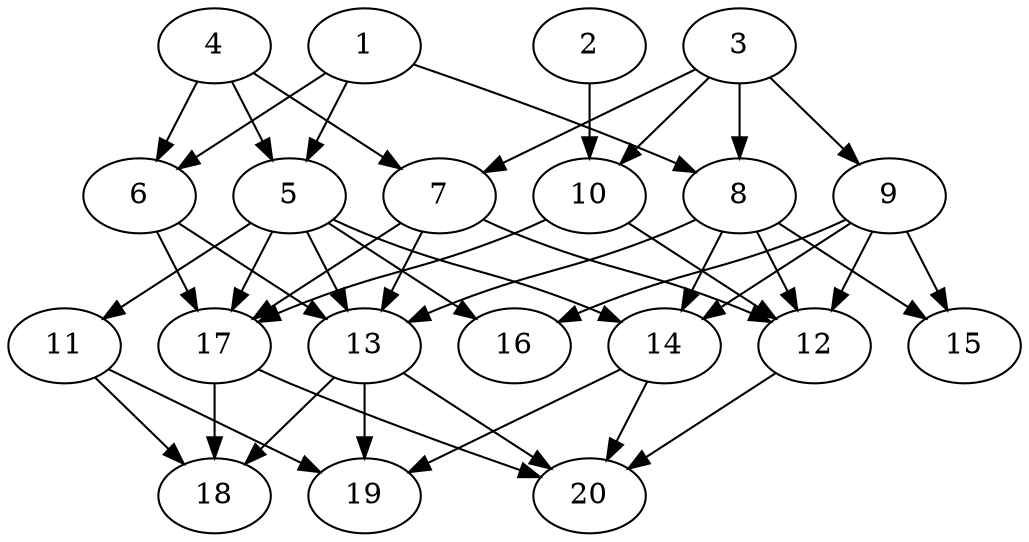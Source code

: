 // DAG automatically generated by daggen at Tue Jul 23 14:23:30 2019
// ./daggen --dot -n 20 --ccr 0.5 --fat 0.6 --regular 0.5 --density 0.6 --mindata 5242880 --maxdata 52428800 
digraph G {
  1 [size="24584192", alpha="0.06", expect_size="12292096"] 
  1 -> 5 [size ="12292096"]
  1 -> 6 [size ="12292096"]
  1 -> 8 [size ="12292096"]
  2 [size="103985152", alpha="0.15", expect_size="51992576"] 
  2 -> 10 [size ="51992576"]
  3 [size="22255616", alpha="0.11", expect_size="11127808"] 
  3 -> 7 [size ="11127808"]
  3 -> 8 [size ="11127808"]
  3 -> 9 [size ="11127808"]
  3 -> 10 [size ="11127808"]
  4 [size="43096064", alpha="0.18", expect_size="21548032"] 
  4 -> 5 [size ="21548032"]
  4 -> 6 [size ="21548032"]
  4 -> 7 [size ="21548032"]
  5 [size="18012160", alpha="0.05", expect_size="9006080"] 
  5 -> 11 [size ="9006080"]
  5 -> 13 [size ="9006080"]
  5 -> 14 [size ="9006080"]
  5 -> 16 [size ="9006080"]
  5 -> 17 [size ="9006080"]
  6 [size="39049216", alpha="0.18", expect_size="19524608"] 
  6 -> 13 [size ="19524608"]
  6 -> 17 [size ="19524608"]
  7 [size="62853120", alpha="0.12", expect_size="31426560"] 
  7 -> 12 [size ="31426560"]
  7 -> 13 [size ="31426560"]
  7 -> 17 [size ="31426560"]
  8 [size="20252672", alpha="0.05", expect_size="10126336"] 
  8 -> 12 [size ="10126336"]
  8 -> 13 [size ="10126336"]
  8 -> 14 [size ="10126336"]
  8 -> 15 [size ="10126336"]
  9 [size="19556352", alpha="0.07", expect_size="9778176"] 
  9 -> 12 [size ="9778176"]
  9 -> 14 [size ="9778176"]
  9 -> 15 [size ="9778176"]
  9 -> 16 [size ="9778176"]
  10 [size="46845952", alpha="0.03", expect_size="23422976"] 
  10 -> 12 [size ="23422976"]
  10 -> 17 [size ="23422976"]
  11 [size="46524416", alpha="0.08", expect_size="23262208"] 
  11 -> 18 [size ="23262208"]
  11 -> 19 [size ="23262208"]
  12 [size="73928704", alpha="0.16", expect_size="36964352"] 
  12 -> 20 [size ="36964352"]
  13 [size="51863552", alpha="0.12", expect_size="25931776"] 
  13 -> 18 [size ="25931776"]
  13 -> 19 [size ="25931776"]
  13 -> 20 [size ="25931776"]
  14 [size="103821312", alpha="0.17", expect_size="51910656"] 
  14 -> 19 [size ="51910656"]
  14 -> 20 [size ="51910656"]
  15 [size="92665856", alpha="0.14", expect_size="46332928"] 
  16 [size="24201216", alpha="0.19", expect_size="12100608"] 
  17 [size="14348288", alpha="0.06", expect_size="7174144"] 
  17 -> 18 [size ="7174144"]
  17 -> 20 [size ="7174144"]
  18 [size="69916672", alpha="0.11", expect_size="34958336"] 
  19 [size="92309504", alpha="0.19", expect_size="46154752"] 
  20 [size="30922752", alpha="0.18", expect_size="15461376"] 
}
